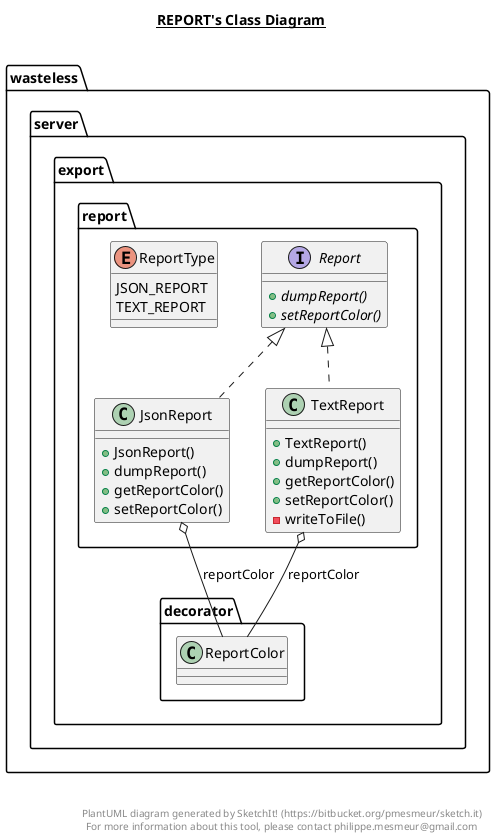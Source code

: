 @startuml

title __REPORT's Class Diagram__\n

  namespace wasteless.server {
    namespace export.report {
      class wasteless.server.export.report.JsonReport {
          + JsonReport()
          + dumpReport()
          + getReportColor()
          + setReportColor()
      }

       interface wasteless.server.export.report.Report {
                {abstract} + dumpReport()
                {abstract} + setReportColor()
        }
       enum wasteless.server.export.report.ReportType {
               JSON_REPORT
               TEXT_REPORT
         }

       class wasteless.server.export.report.TextReport {
                 + TextReport()
                 + dumpReport()
                 + getReportColor()
                 + setReportColor()
                 - writeToFile()
             }
    }
  }
  

  

  wasteless.server.export.report.JsonReport .up.|> wasteless.server.export.report.Report
  wasteless.server.export.report.JsonReport o-- wasteless.server.export.decorator.ReportColor : reportColor
  wasteless.server.export.report.TextReport .up.|> wasteless.server.export.report.Report
  wasteless.server.export.report.TextReport o-- wasteless.server.export.decorator.ReportColor : reportColor


right footer


PlantUML diagram generated by SketchIt! (https://bitbucket.org/pmesmeur/sketch.it)
For more information about this tool, please contact philippe.mesmeur@gmail.com
endfooter

@enduml
